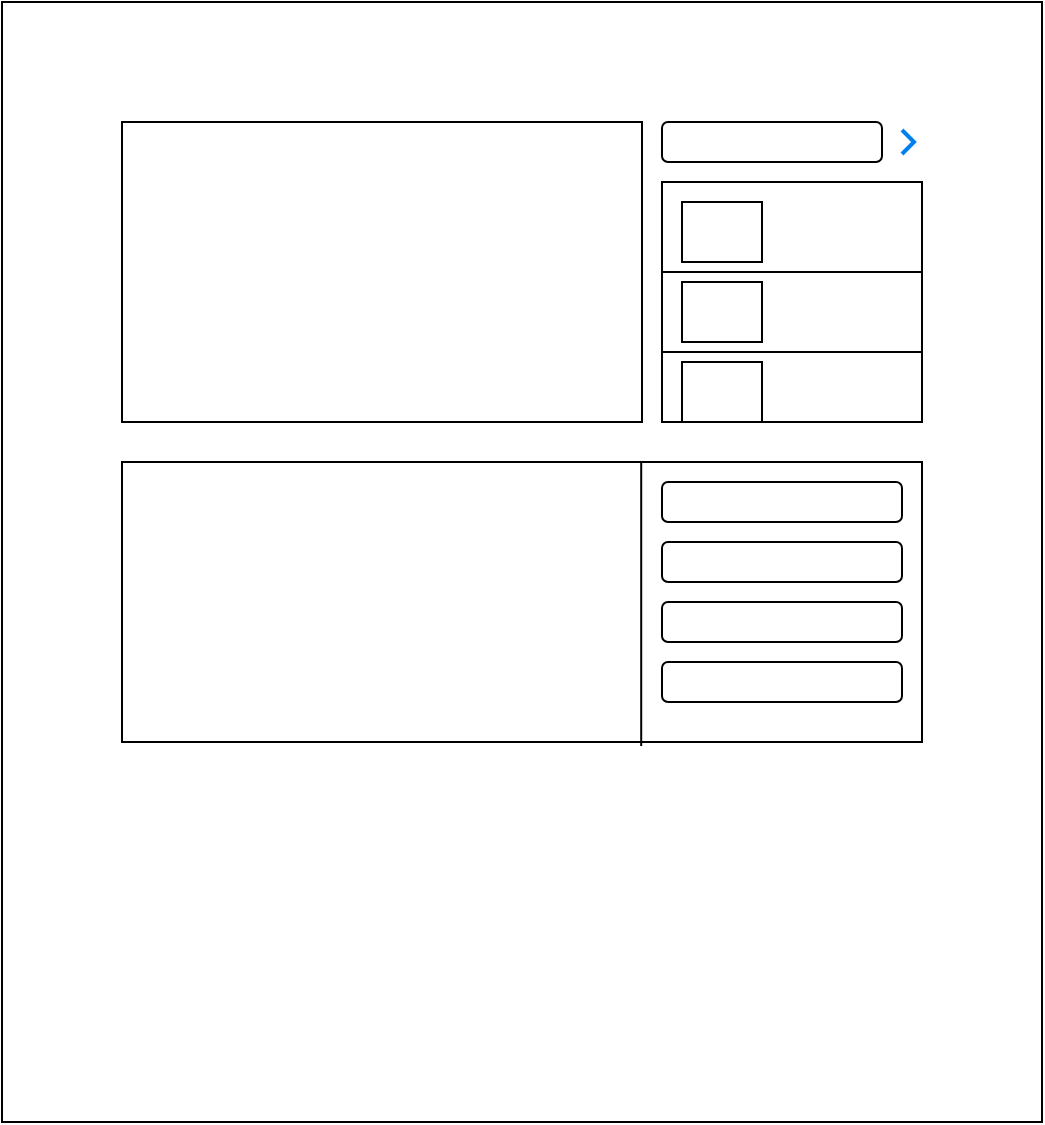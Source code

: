 <mxfile version="13.1.14" type="device"><diagram id="vL8VizuwLh_f5VjuZ3HS" name="Page-1"><mxGraphModel dx="813" dy="462" grid="1" gridSize="10" guides="1" tooltips="1" connect="1" arrows="1" fold="1" page="1" pageScale="1" pageWidth="850" pageHeight="1100" math="0" shadow="0"><root><mxCell id="0"/><mxCell id="1" parent="0"/><mxCell id="C8fd6pER83xHQ2lNbxSo-1" value="" style="rounded=0;whiteSpace=wrap;html=1;movable=0;resizable=0;rotatable=0;deletable=0;editable=0;connectable=0;" vertex="1" parent="1"><mxGeometry x="100" y="140" width="520" height="560" as="geometry"/></mxCell><mxCell id="C8fd6pER83xHQ2lNbxSo-2" value="" style="rounded=0;whiteSpace=wrap;html=1;" vertex="1" parent="1"><mxGeometry x="160" y="200" width="260" height="150" as="geometry"/></mxCell><mxCell id="C8fd6pER83xHQ2lNbxSo-3" value="" style="rounded=1;whiteSpace=wrap;html=1;" vertex="1" parent="1"><mxGeometry x="430" y="200" width="110" height="20" as="geometry"/></mxCell><mxCell id="C8fd6pER83xHQ2lNbxSo-4" value="" style="html=1;verticalLabelPosition=bottom;labelBackgroundColor=#ffffff;verticalAlign=top;shadow=0;dashed=0;strokeWidth=2;shape=mxgraph.ios7.misc.right;strokeColor=#0080f0;" vertex="1" parent="1"><mxGeometry x="550" y="204" width="6" height="12" as="geometry"/></mxCell><mxCell id="C8fd6pER83xHQ2lNbxSo-8" value="Untitled Layer" parent="0"/><mxCell id="C8fd6pER83xHQ2lNbxSo-9" value="" style="rounded=0;whiteSpace=wrap;html=1;" vertex="1" parent="C8fd6pER83xHQ2lNbxSo-8"><mxGeometry x="430" y="230" width="130" height="120" as="geometry"/></mxCell><mxCell id="C8fd6pER83xHQ2lNbxSo-10" value="" style="rounded=0;whiteSpace=wrap;html=1;" vertex="1" parent="C8fd6pER83xHQ2lNbxSo-8"><mxGeometry x="440" y="240" width="40" height="30" as="geometry"/></mxCell><mxCell id="C8fd6pER83xHQ2lNbxSo-11" value="" style="rounded=0;whiteSpace=wrap;html=1;" vertex="1" parent="C8fd6pER83xHQ2lNbxSo-8"><mxGeometry x="440" y="280" width="40" height="30" as="geometry"/></mxCell><mxCell id="C8fd6pER83xHQ2lNbxSo-12" value="" style="rounded=0;whiteSpace=wrap;html=1;" vertex="1" parent="C8fd6pER83xHQ2lNbxSo-8"><mxGeometry x="440" y="320" width="40" height="30" as="geometry"/></mxCell><mxCell id="C8fd6pER83xHQ2lNbxSo-13" value="" style="endArrow=none;html=1;exitX=0;exitY=0.75;exitDx=0;exitDy=0;entryX=1;entryY=0.75;entryDx=0;entryDy=0;" edge="1" parent="C8fd6pER83xHQ2lNbxSo-8"><mxGeometry width="50" height="50" relative="1" as="geometry"><mxPoint x="430" y="315" as="sourcePoint"/><mxPoint x="560" y="315" as="targetPoint"/></mxGeometry></mxCell><mxCell id="C8fd6pER83xHQ2lNbxSo-14" value="" style="endArrow=none;html=1;exitX=0;exitY=0.75;exitDx=0;exitDy=0;entryX=1;entryY=0.75;entryDx=0;entryDy=0;" edge="1" parent="C8fd6pER83xHQ2lNbxSo-8"><mxGeometry width="50" height="50" relative="1" as="geometry"><mxPoint x="430" y="275" as="sourcePoint"/><mxPoint x="560" y="275" as="targetPoint"/></mxGeometry></mxCell><mxCell id="C8fd6pER83xHQ2lNbxSo-15" value="" style="shape=image;html=1;verticalAlign=top;verticalLabelPosition=bottom;labelBackgroundColor=#ffffff;imageAspect=0;aspect=fixed;image=https://cdn3.iconfinder.com/data/icons/streamline-icon-set-free-pack/48/Streamline-70-128.png" vertex="1" parent="C8fd6pER83xHQ2lNbxSo-8"><mxGeometry x="530" y="249" width="10" height="10" as="geometry"/></mxCell><mxCell id="C8fd6pER83xHQ2lNbxSo-16" value="" style="shape=image;html=1;verticalAlign=top;verticalLabelPosition=bottom;labelBackgroundColor=#ffffff;imageAspect=0;aspect=fixed;image=https://cdn4.iconfinder.com/data/icons/wirecons-free-vector-icons/32/move-128.png" vertex="1" parent="C8fd6pER83xHQ2lNbxSo-8"><mxGeometry x="544" y="249" width="11" height="11" as="geometry"/></mxCell><mxCell id="C8fd6pER83xHQ2lNbxSo-17" value="" style="rounded=0;whiteSpace=wrap;html=1;" vertex="1" parent="C8fd6pER83xHQ2lNbxSo-8"><mxGeometry x="160" y="370" width="400" height="140" as="geometry"/></mxCell><mxCell id="C8fd6pER83xHQ2lNbxSo-18" value="" style="rounded=1;whiteSpace=wrap;html=1;" vertex="1" parent="C8fd6pER83xHQ2lNbxSo-8"><mxGeometry x="430" y="380" width="120" height="20" as="geometry"/></mxCell><mxCell id="C8fd6pER83xHQ2lNbxSo-19" value="" style="endArrow=none;html=1;entryX=0.704;entryY=0.002;entryDx=0;entryDy=0;entryPerimeter=0;exitX=0.704;exitY=1.014;exitDx=0;exitDy=0;exitPerimeter=0;" edge="1" parent="C8fd6pER83xHQ2lNbxSo-8"><mxGeometry width="50" height="50" relative="1" as="geometry"><mxPoint x="419.6" y="511.96" as="sourcePoint"/><mxPoint x="419.6" y="370.28" as="targetPoint"/></mxGeometry></mxCell><mxCell id="C8fd6pER83xHQ2lNbxSo-20" value="" style="shape=image;html=1;verticalAlign=top;verticalLabelPosition=bottom;labelBackgroundColor=#ffffff;imageAspect=0;aspect=fixed;image=https://cdn3.iconfinder.com/data/icons/streamline-icon-set-free-pack/48/Streamline-64-128.png" vertex="1" parent="C8fd6pER83xHQ2lNbxSo-8"><mxGeometry x="534" y="385" width="10" height="10" as="geometry"/></mxCell><mxCell id="C8fd6pER83xHQ2lNbxSo-21" value="" style="rounded=1;whiteSpace=wrap;html=1;" vertex="1" parent="C8fd6pER83xHQ2lNbxSo-8"><mxGeometry x="430" y="410" width="120" height="20" as="geometry"/></mxCell><mxCell id="C8fd6pER83xHQ2lNbxSo-22" value="" style="shape=image;html=1;verticalAlign=top;verticalLabelPosition=bottom;labelBackgroundColor=#ffffff;imageAspect=0;aspect=fixed;image=https://cdn2.iconfinder.com/data/icons/calculator-toolbox/64/square_root-128.png" vertex="1" parent="C8fd6pER83xHQ2lNbxSo-8"><mxGeometry x="536.5" y="417.5" width="5" height="5" as="geometry"/></mxCell><mxCell id="C8fd6pER83xHQ2lNbxSo-23" value="" style="rounded=1;whiteSpace=wrap;html=1;" vertex="1" parent="C8fd6pER83xHQ2lNbxSo-8"><mxGeometry x="430" y="440" width="120" height="20" as="geometry"/></mxCell><mxCell id="C8fd6pER83xHQ2lNbxSo-24" value="" style="rounded=1;whiteSpace=wrap;html=1;" vertex="1" parent="C8fd6pER83xHQ2lNbxSo-8"><mxGeometry x="430" y="470" width="120" height="20" as="geometry"/></mxCell></root></mxGraphModel></diagram></mxfile>
